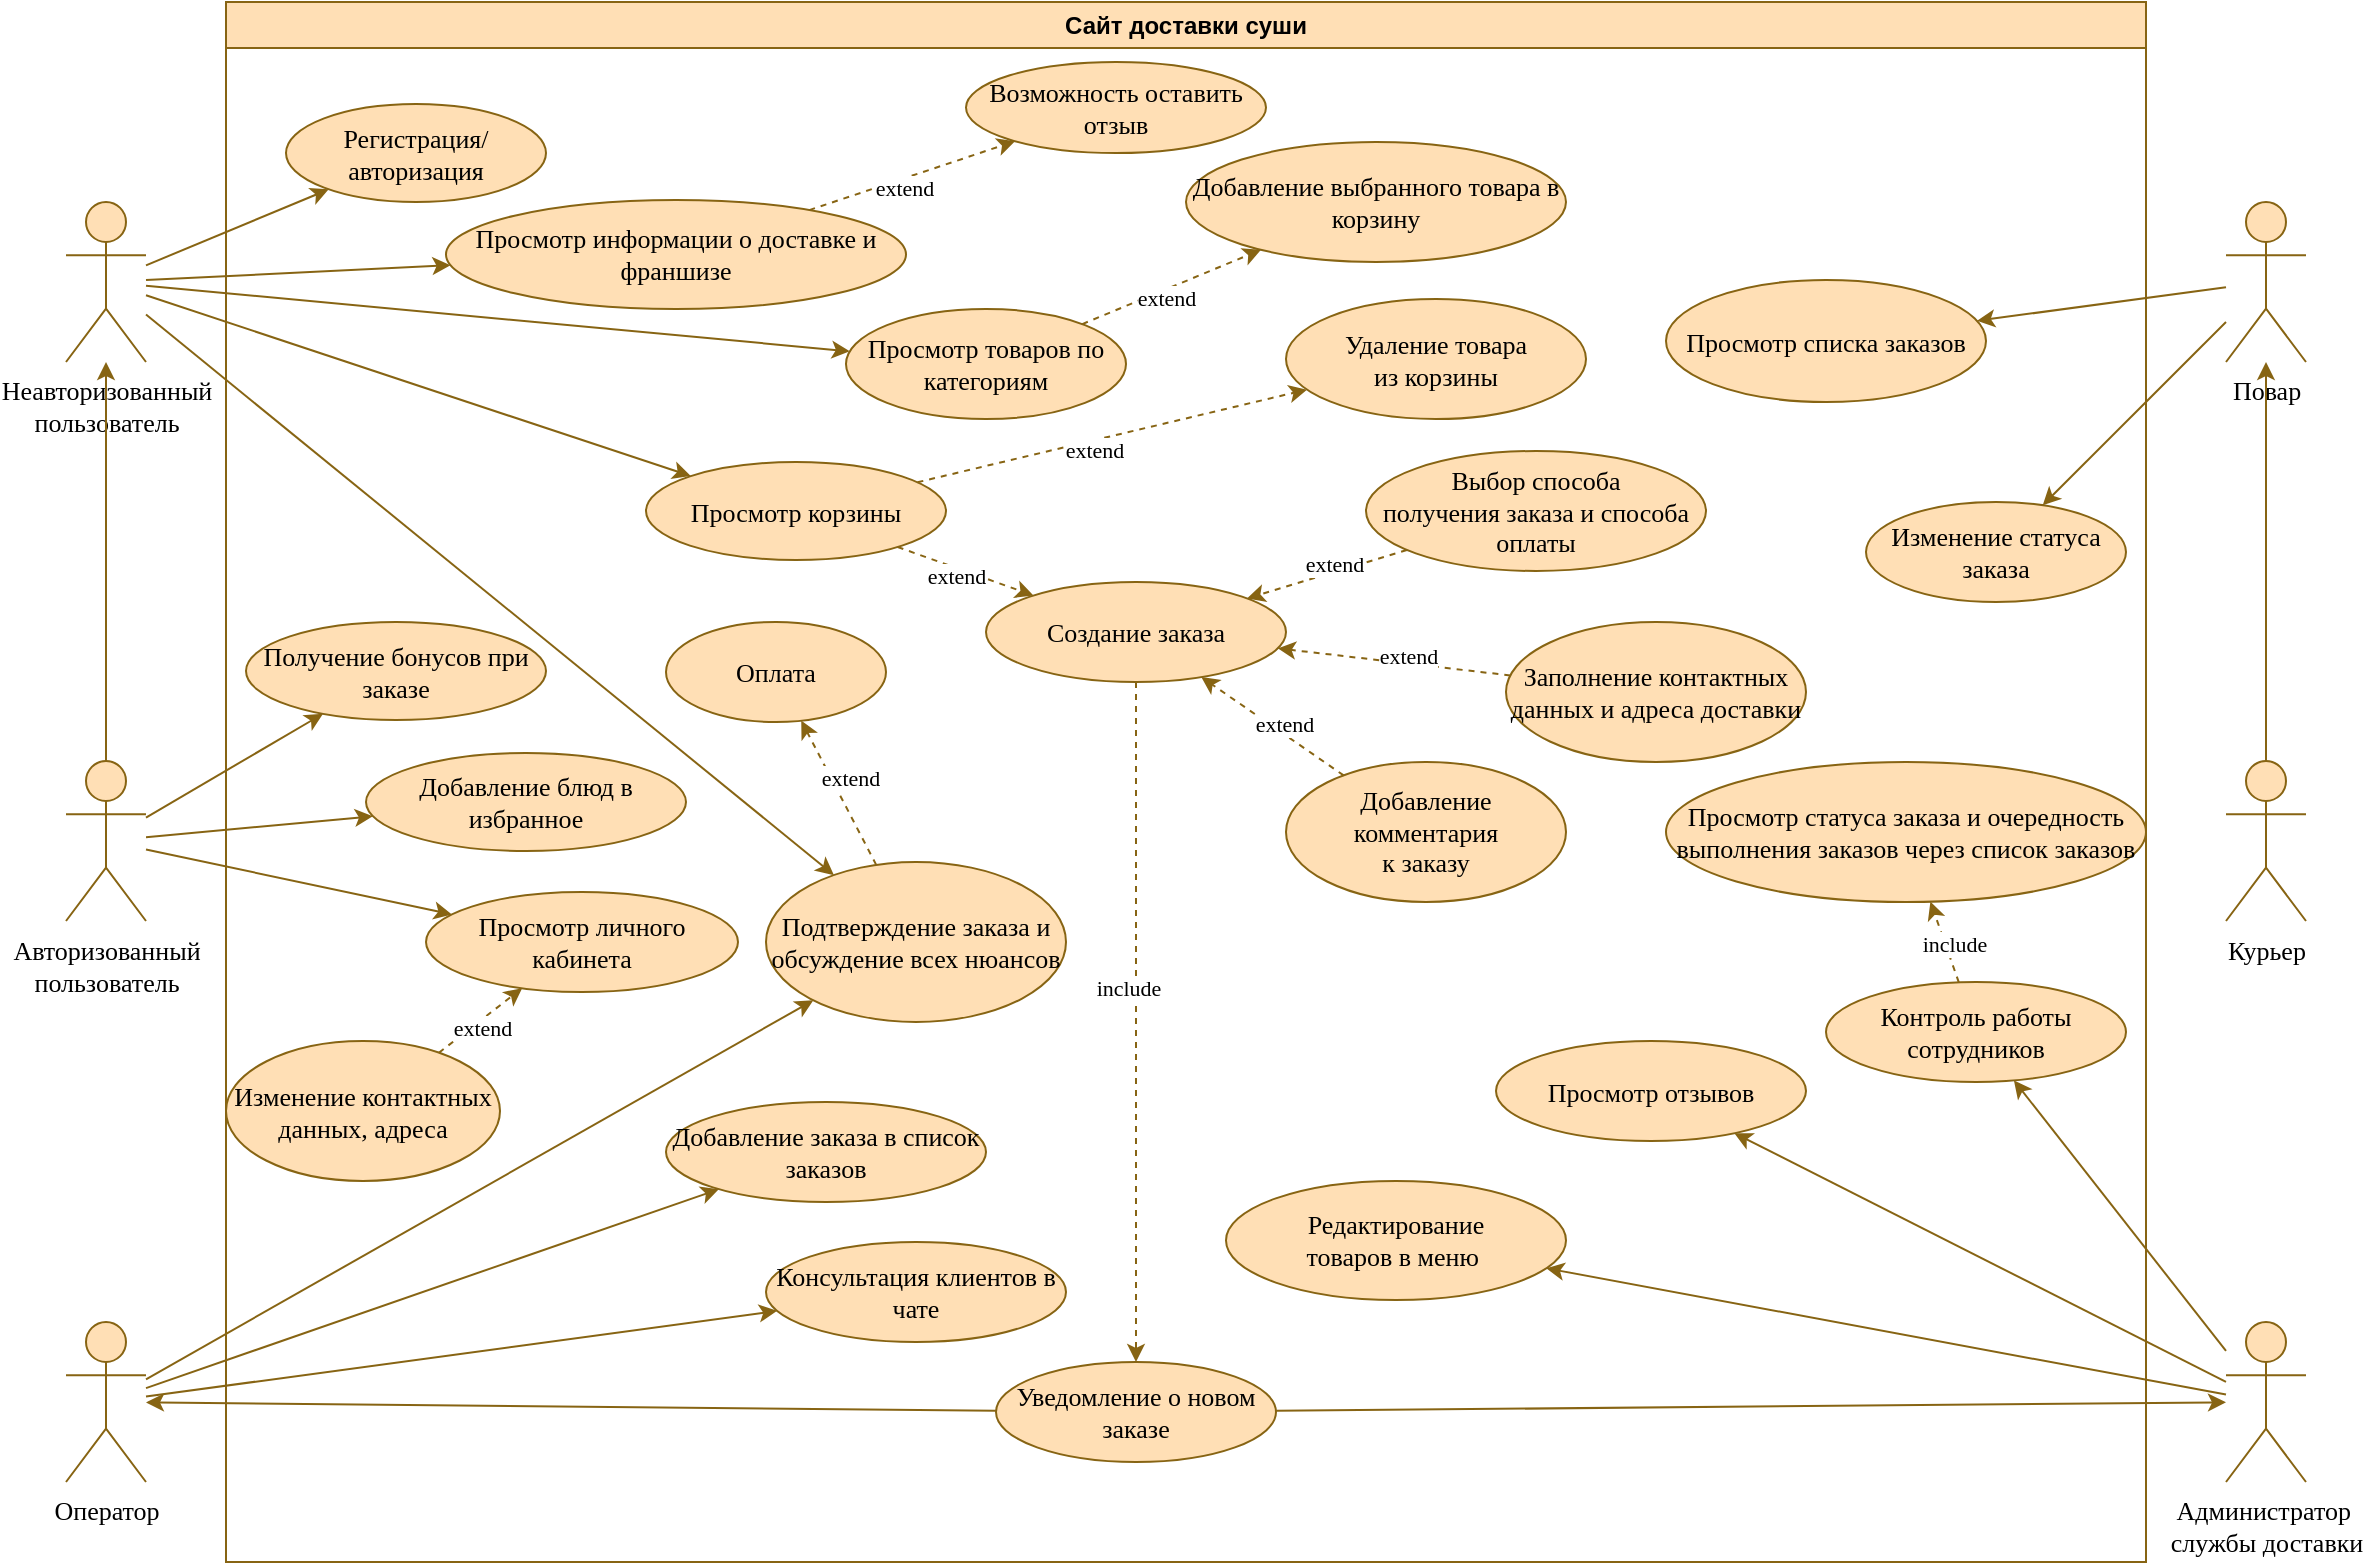 <mxfile version="20.7.4" type="github">
  <diagram id="hxLHo2L7IaXjg4xJ-ZwW" name="Диаграмма1 || Доставка Суши">
    <mxGraphModel dx="1542" dy="888" grid="1" gridSize="10" guides="1" tooltips="1" connect="1" arrows="1" fold="1" page="0" pageScale="1" pageWidth="827" pageHeight="1169" math="0" shadow="0">
      <root>
        <mxCell id="0" />
        <mxCell id="1" parent="0" />
        <mxCell id="1acgbRlPmdxegR5O_1QO-2" value="Сайт доставки суши" style="swimlane;whiteSpace=wrap;html=1;fillColor=#FFDFB5;strokeColor=#876413;" parent="1" vertex="1">
          <mxGeometry x="360" y="100" width="960" height="780" as="geometry" />
        </mxCell>
        <mxCell id="1acgbRlPmdxegR5O_1QO-3" value="&lt;font face=&quot;Verdana&quot; style=&quot;font-size: 13px;&quot;&gt;Просмотр товаров по категориям&lt;/font&gt;" style="ellipse;whiteSpace=wrap;html=1;strokeColor=#876413;fillColor=#FFDFB5;" parent="1acgbRlPmdxegR5O_1QO-2" vertex="1">
          <mxGeometry x="310" y="153.5" width="140" height="55" as="geometry" />
        </mxCell>
        <mxCell id="1acgbRlPmdxegR5O_1QO-4" value="&lt;font face=&quot;Verdana&quot; style=&quot;font-size: 13px;&quot;&gt;Добавление выбранного товара&amp;nbsp;в корзину&lt;/font&gt;" style="ellipse;whiteSpace=wrap;html=1;strokeColor=#876413;fillColor=#FFDFB5;" parent="1acgbRlPmdxegR5O_1QO-2" vertex="1">
          <mxGeometry x="480" y="70" width="190" height="60" as="geometry" />
        </mxCell>
        <mxCell id="1acgbRlPmdxegR5O_1QO-5" value="&lt;span style=&quot;font-family: Verdana; font-size: 13px;&quot;&gt;Просмотр корзины&lt;/span&gt;&lt;font face=&quot;Verdana&quot; style=&quot;font-size: 13px;&quot;&gt;&lt;br&gt;&lt;/font&gt;" style="ellipse;whiteSpace=wrap;html=1;strokeColor=#876413;fillColor=#FFDFB5;" parent="1acgbRlPmdxegR5O_1QO-2" vertex="1">
          <mxGeometry x="210" y="230" width="150" height="49" as="geometry" />
        </mxCell>
        <mxCell id="1acgbRlPmdxegR5O_1QO-6" value="&lt;font face=&quot;Verdana&quot; style=&quot;font-size: 13px;&quot;&gt;Создание заказа&lt;/font&gt;" style="ellipse;whiteSpace=wrap;html=1;strokeColor=#876413;fillColor=#FFDFB5;" parent="1acgbRlPmdxegR5O_1QO-2" vertex="1">
          <mxGeometry x="380" y="290" width="150" height="50" as="geometry" />
        </mxCell>
        <mxCell id="1acgbRlPmdxegR5O_1QO-7" value="&lt;span style=&quot;font-family: Verdana; font-size: 13px;&quot;&gt;Уведомление о новом заказе&lt;/span&gt;" style="ellipse;whiteSpace=wrap;html=1;strokeColor=#876413;fillColor=#FFDFB5;" parent="1acgbRlPmdxegR5O_1QO-2" vertex="1">
          <mxGeometry x="385" y="680" width="140" height="50" as="geometry" />
        </mxCell>
        <mxCell id="1acgbRlPmdxegR5O_1QO-8" value="" style="endArrow=classic;html=1;rounded=0;fontFamily=Verdana;fontSize=13;strokeColor=#876413;strokeWidth=1;dashed=1;" parent="1acgbRlPmdxegR5O_1QO-2" source="1acgbRlPmdxegR5O_1QO-3" target="1acgbRlPmdxegR5O_1QO-4" edge="1">
          <mxGeometry width="50" height="50" relative="1" as="geometry">
            <mxPoint x="604.717" y="373.726" as="sourcePoint" />
            <mxPoint x="425.955" y="396.625" as="targetPoint" />
          </mxGeometry>
        </mxCell>
        <mxCell id="1acgbRlPmdxegR5O_1QO-9" value="extend" style="edgeLabel;html=1;align=center;verticalAlign=middle;resizable=0;points=[];fontSize=11;fontFamily=Verdana;" parent="1acgbRlPmdxegR5O_1QO-8" vertex="1" connectable="0">
          <mxGeometry x="-0.104" y="-4" relative="1" as="geometry">
            <mxPoint as="offset" />
          </mxGeometry>
        </mxCell>
        <mxCell id="1acgbRlPmdxegR5O_1QO-10" value="" style="endArrow=classic;html=1;rounded=0;fontFamily=Verdana;fontSize=13;strokeColor=#876413;strokeWidth=1;dashed=1;" parent="1acgbRlPmdxegR5O_1QO-2" source="1acgbRlPmdxegR5O_1QO-5" target="1acgbRlPmdxegR5O_1QO-6" edge="1">
          <mxGeometry width="50" height="50" relative="1" as="geometry">
            <mxPoint x="614.717" y="383.726" as="sourcePoint" />
            <mxPoint x="450" y="190" as="targetPoint" />
          </mxGeometry>
        </mxCell>
        <mxCell id="1acgbRlPmdxegR5O_1QO-11" value="extend" style="edgeLabel;html=1;align=center;verticalAlign=middle;resizable=0;points=[];fontSize=11;fontFamily=Verdana;" parent="1acgbRlPmdxegR5O_1QO-10" vertex="1" connectable="0">
          <mxGeometry x="-0.104" y="-4" relative="1" as="geometry">
            <mxPoint as="offset" />
          </mxGeometry>
        </mxCell>
        <mxCell id="1acgbRlPmdxegR5O_1QO-12" value="&lt;font face=&quot;Verdana&quot; style=&quot;font-size: 13px;&quot;&gt;Регистрация/авторизация&lt;br&gt;&lt;/font&gt;" style="ellipse;whiteSpace=wrap;html=1;strokeColor=#876413;fillColor=#FFDFB5;" parent="1acgbRlPmdxegR5O_1QO-2" vertex="1">
          <mxGeometry x="30" y="51" width="130" height="49" as="geometry" />
        </mxCell>
        <mxCell id="1acgbRlPmdxegR5O_1QO-13" value="&lt;span style=&quot;font-family: Verdana; font-size: 13px;&quot;&gt;Контроль работы сотрудников&lt;/span&gt;" style="ellipse;whiteSpace=wrap;html=1;strokeColor=#876413;fillColor=#FFDFB5;" parent="1acgbRlPmdxegR5O_1QO-2" vertex="1">
          <mxGeometry x="800" y="490" width="150" height="50" as="geometry" />
        </mxCell>
        <mxCell id="1acgbRlPmdxegR5O_1QO-14" value="&lt;font face=&quot;Verdana&quot;&gt;&lt;span style=&quot;font-size: 13px;&quot;&gt;Редактирование &lt;br&gt;товаров в меню&amp;nbsp;&lt;/span&gt;&lt;/font&gt;" style="ellipse;whiteSpace=wrap;html=1;strokeColor=#876413;fillColor=#FFDFB5;" parent="1acgbRlPmdxegR5O_1QO-2" vertex="1">
          <mxGeometry x="500" y="589.5" width="170" height="59.5" as="geometry" />
        </mxCell>
        <mxCell id="1acgbRlPmdxegR5O_1QO-15" value="&lt;font face=&quot;Verdana&quot;&gt;&lt;span style=&quot;font-size: 13px;&quot;&gt;Подтверждение заказа и обсуждение всех нюансов&lt;/span&gt;&lt;/font&gt;" style="ellipse;whiteSpace=wrap;html=1;strokeColor=#876413;fillColor=#FFDFB5;" parent="1acgbRlPmdxegR5O_1QO-2" vertex="1">
          <mxGeometry x="270" y="430" width="150" height="80" as="geometry" />
        </mxCell>
        <mxCell id="1acgbRlPmdxegR5O_1QO-16" value="" style="endArrow=classic;html=1;rounded=0;fontFamily=Verdana;fontSize=13;strokeColor=#876413;strokeWidth=1;dashed=1;" parent="1acgbRlPmdxegR5O_1QO-2" source="1acgbRlPmdxegR5O_1QO-6" target="1acgbRlPmdxegR5O_1QO-7" edge="1">
          <mxGeometry width="50" height="50" relative="1" as="geometry">
            <mxPoint x="825" y="740" as="sourcePoint" />
            <mxPoint x="400.849" y="370.053" as="targetPoint" />
          </mxGeometry>
        </mxCell>
        <mxCell id="1acgbRlPmdxegR5O_1QO-17" value="include" style="edgeLabel;html=1;align=center;verticalAlign=middle;resizable=0;points=[];fontSize=11;fontFamily=Verdana;" parent="1acgbRlPmdxegR5O_1QO-16" vertex="1" connectable="0">
          <mxGeometry x="-0.104" y="-4" relative="1" as="geometry">
            <mxPoint as="offset" />
          </mxGeometry>
        </mxCell>
        <mxCell id="1acgbRlPmdxegR5O_1QO-18" value="&lt;span style=&quot;font-family: Verdana; font-size: 13px;&quot;&gt;Изменение статуса заказа&lt;/span&gt;" style="ellipse;whiteSpace=wrap;html=1;strokeColor=#876413;fillColor=#FFDFB5;" parent="1acgbRlPmdxegR5O_1QO-2" vertex="1">
          <mxGeometry x="820" y="250" width="130" height="50" as="geometry" />
        </mxCell>
        <mxCell id="1acgbRlPmdxegR5O_1QO-19" value="&lt;span style=&quot;font-family: Verdana; font-size: 13px;&quot;&gt;Просмотр списка заказов&lt;/span&gt;" style="ellipse;whiteSpace=wrap;html=1;strokeColor=#876413;fillColor=#FFDFB5;" parent="1acgbRlPmdxegR5O_1QO-2" vertex="1">
          <mxGeometry x="720" y="139" width="160" height="61" as="geometry" />
        </mxCell>
        <mxCell id="1acgbRlPmdxegR5O_1QO-20" value="&lt;font face=&quot;Verdana&quot; style=&quot;font-size: 13px;&quot;&gt;Просмотр информации о доставке и франшизе&lt;br&gt;&lt;/font&gt;" style="ellipse;whiteSpace=wrap;html=1;strokeColor=#876413;fillColor=#FFDFB5;" parent="1acgbRlPmdxegR5O_1QO-2" vertex="1">
          <mxGeometry x="110" y="99" width="230" height="54.5" as="geometry" />
        </mxCell>
        <mxCell id="1acgbRlPmdxegR5O_1QO-21" value="&lt;font face=&quot;Verdana&quot;&gt;&lt;span style=&quot;font-size: 13px;&quot;&gt;Возможность оставить отзыв&lt;/span&gt;&lt;/font&gt;" style="ellipse;whiteSpace=wrap;html=1;strokeColor=#876413;fillColor=#FFDFB5;" parent="1acgbRlPmdxegR5O_1QO-2" vertex="1">
          <mxGeometry x="370" y="30" width="150" height="45.5" as="geometry" />
        </mxCell>
        <mxCell id="1acgbRlPmdxegR5O_1QO-22" value="" style="endArrow=classic;html=1;rounded=0;fontFamily=Verdana;fontSize=13;strokeColor=#876413;strokeWidth=1;dashed=1;" parent="1acgbRlPmdxegR5O_1QO-2" source="1acgbRlPmdxegR5O_1QO-20" target="1acgbRlPmdxegR5O_1QO-21" edge="1">
          <mxGeometry width="50" height="50" relative="1" as="geometry">
            <mxPoint x="483.703" y="337.135" as="sourcePoint" />
            <mxPoint x="550" y="120" as="targetPoint" />
          </mxGeometry>
        </mxCell>
        <mxCell id="1acgbRlPmdxegR5O_1QO-23" value="extend" style="edgeLabel;html=1;align=center;verticalAlign=middle;resizable=0;points=[];fontSize=11;fontFamily=Verdana;" parent="1acgbRlPmdxegR5O_1QO-22" vertex="1" connectable="0">
          <mxGeometry x="-0.104" y="-4" relative="1" as="geometry">
            <mxPoint as="offset" />
          </mxGeometry>
        </mxCell>
        <mxCell id="1acgbRlPmdxegR5O_1QO-24" value="&lt;font face=&quot;Verdana&quot; style=&quot;font-size: 13px;&quot;&gt;Удаление товара &lt;br&gt;из корзины&lt;/font&gt;" style="ellipse;whiteSpace=wrap;html=1;strokeColor=#876413;fillColor=#FFDFB5;" parent="1acgbRlPmdxegR5O_1QO-2" vertex="1">
          <mxGeometry x="530" y="148.5" width="150" height="60" as="geometry" />
        </mxCell>
        <mxCell id="1acgbRlPmdxegR5O_1QO-25" value="" style="endArrow=classic;html=1;rounded=0;fontFamily=Verdana;fontSize=13;strokeColor=#876413;strokeWidth=1;dashed=1;" parent="1acgbRlPmdxegR5O_1QO-2" source="1acgbRlPmdxegR5O_1QO-5" target="1acgbRlPmdxegR5O_1QO-24" edge="1">
          <mxGeometry width="50" height="50" relative="1" as="geometry">
            <mxPoint x="401.927" y="189.059" as="sourcePoint" />
            <mxPoint x="540" y="210" as="targetPoint" />
          </mxGeometry>
        </mxCell>
        <mxCell id="1acgbRlPmdxegR5O_1QO-26" value="extend" style="edgeLabel;html=1;align=center;verticalAlign=middle;resizable=0;points=[];fontSize=11;fontFamily=Verdana;" parent="1acgbRlPmdxegR5O_1QO-25" vertex="1" connectable="0">
          <mxGeometry x="-0.104" y="-4" relative="1" as="geometry">
            <mxPoint as="offset" />
          </mxGeometry>
        </mxCell>
        <mxCell id="1acgbRlPmdxegR5O_1QO-27" value="&lt;font face=&quot;Verdana&quot;&gt;&lt;span style=&quot;font-size: 13px;&quot;&gt;Заполнение контактных данных и адреса доставки&lt;/span&gt;&lt;/font&gt;" style="ellipse;whiteSpace=wrap;html=1;strokeColor=#876413;fillColor=#FFDFB5;" parent="1acgbRlPmdxegR5O_1QO-2" vertex="1">
          <mxGeometry x="640" y="310" width="150" height="70" as="geometry" />
        </mxCell>
        <mxCell id="1acgbRlPmdxegR5O_1QO-28" value="" style="endArrow=classic;html=1;rounded=0;fontFamily=Verdana;fontSize=13;strokeColor=#876413;strokeWidth=1;dashed=1;" parent="1acgbRlPmdxegR5O_1QO-2" source="1acgbRlPmdxegR5O_1QO-27" target="1acgbRlPmdxegR5O_1QO-6" edge="1">
          <mxGeometry width="50" height="50" relative="1" as="geometry">
            <mxPoint x="720" y="290" as="sourcePoint" />
            <mxPoint x="489.101" y="360.228" as="targetPoint" />
          </mxGeometry>
        </mxCell>
        <mxCell id="1acgbRlPmdxegR5O_1QO-29" value="extend" style="edgeLabel;html=1;align=center;verticalAlign=middle;resizable=0;points=[];fontSize=11;fontFamily=Verdana;" parent="1acgbRlPmdxegR5O_1QO-28" vertex="1" connectable="0">
          <mxGeometry x="-0.104" y="-4" relative="1" as="geometry">
            <mxPoint as="offset" />
          </mxGeometry>
        </mxCell>
        <mxCell id="1acgbRlPmdxegR5O_1QO-30" value="&lt;font face=&quot;Verdana&quot;&gt;&lt;span style=&quot;font-size: 13px;&quot;&gt;Добавление комментария &lt;br&gt;к заказу&lt;/span&gt;&lt;/font&gt;" style="ellipse;whiteSpace=wrap;html=1;strokeColor=#876413;fillColor=#FFDFB5;" parent="1acgbRlPmdxegR5O_1QO-2" vertex="1">
          <mxGeometry x="530" y="380" width="140" height="70" as="geometry" />
        </mxCell>
        <mxCell id="1acgbRlPmdxegR5O_1QO-31" value="" style="endArrow=classic;html=1;rounded=0;fontFamily=Verdana;fontSize=13;strokeColor=#876413;strokeWidth=1;dashed=1;" parent="1acgbRlPmdxegR5O_1QO-2" source="1acgbRlPmdxegR5O_1QO-30" target="1acgbRlPmdxegR5O_1QO-6" edge="1">
          <mxGeometry width="50" height="50" relative="1" as="geometry">
            <mxPoint x="578.62" y="274.82" as="sourcePoint" />
            <mxPoint x="640.005" y="415.175" as="targetPoint" />
          </mxGeometry>
        </mxCell>
        <mxCell id="1acgbRlPmdxegR5O_1QO-32" value="extend" style="edgeLabel;html=1;align=center;verticalAlign=middle;resizable=0;points=[];fontSize=11;fontFamily=Verdana;" parent="1acgbRlPmdxegR5O_1QO-31" vertex="1" connectable="0">
          <mxGeometry x="-0.104" y="-4" relative="1" as="geometry">
            <mxPoint as="offset" />
          </mxGeometry>
        </mxCell>
        <mxCell id="1acgbRlPmdxegR5O_1QO-33" value="&lt;font face=&quot;Verdana&quot;&gt;&lt;span style=&quot;font-size: 13px;&quot;&gt;Выбор способа &lt;br&gt;получения заказа и способа оплаты&lt;br&gt;&lt;/span&gt;&lt;/font&gt;" style="ellipse;whiteSpace=wrap;html=1;strokeColor=#876413;fillColor=#FFDFB5;" parent="1acgbRlPmdxegR5O_1QO-2" vertex="1">
          <mxGeometry x="570" y="224.5" width="170" height="60" as="geometry" />
        </mxCell>
        <mxCell id="1acgbRlPmdxegR5O_1QO-34" value="" style="endArrow=classic;html=1;rounded=0;fontFamily=Verdana;fontSize=13;strokeColor=#876413;strokeWidth=1;dashed=1;" parent="1acgbRlPmdxegR5O_1QO-2" source="1acgbRlPmdxegR5O_1QO-33" target="1acgbRlPmdxegR5O_1QO-6" edge="1">
          <mxGeometry width="50" height="50" relative="1" as="geometry">
            <mxPoint x="711.202" y="390.542" as="sourcePoint" />
            <mxPoint x="608.941" y="384.185" as="targetPoint" />
          </mxGeometry>
        </mxCell>
        <mxCell id="1acgbRlPmdxegR5O_1QO-35" value="extend" style="edgeLabel;html=1;align=center;verticalAlign=middle;resizable=0;points=[];fontSize=11;fontFamily=Verdana;" parent="1acgbRlPmdxegR5O_1QO-34" vertex="1" connectable="0">
          <mxGeometry x="-0.104" y="-4" relative="1" as="geometry">
            <mxPoint as="offset" />
          </mxGeometry>
        </mxCell>
        <mxCell id="1acgbRlPmdxegR5O_1QO-36" value="&lt;font face=&quot;Verdana&quot; style=&quot;font-size: 13px;&quot;&gt;Получение бонусов при заказе&lt;br&gt;&lt;/font&gt;" style="ellipse;whiteSpace=wrap;html=1;strokeColor=#876413;fillColor=#FFDFB5;" parent="1acgbRlPmdxegR5O_1QO-2" vertex="1">
          <mxGeometry x="10" y="310" width="150" height="49" as="geometry" />
        </mxCell>
        <mxCell id="1acgbRlPmdxegR5O_1QO-37" value="&lt;font face=&quot;Verdana&quot; style=&quot;font-size: 13px;&quot;&gt;Добавление блюд в избранное&lt;br&gt;&lt;/font&gt;" style="ellipse;whiteSpace=wrap;html=1;strokeColor=#876413;fillColor=#FFDFB5;" parent="1acgbRlPmdxegR5O_1QO-2" vertex="1">
          <mxGeometry x="70" y="375.5" width="160" height="49" as="geometry" />
        </mxCell>
        <mxCell id="1acgbRlPmdxegR5O_1QO-38" value="&lt;font face=&quot;Verdana&quot; style=&quot;font-size: 13px;&quot;&gt;Просмотр личного кабинета&lt;br&gt;&lt;/font&gt;" style="ellipse;whiteSpace=wrap;html=1;strokeColor=#876413;fillColor=#FFDFB5;" parent="1acgbRlPmdxegR5O_1QO-2" vertex="1">
          <mxGeometry x="100" y="445" width="156" height="50" as="geometry" />
        </mxCell>
        <mxCell id="1acgbRlPmdxegR5O_1QO-39" value="&lt;font face=&quot;Verdana&quot;&gt;&lt;span style=&quot;font-size: 13px;&quot;&gt;Изменение контактных данных, адреса&lt;/span&gt;&lt;/font&gt;" style="ellipse;whiteSpace=wrap;html=1;strokeColor=#876413;fillColor=#FFDFB5;" parent="1acgbRlPmdxegR5O_1QO-2" vertex="1">
          <mxGeometry y="519.5" width="137" height="70" as="geometry" />
        </mxCell>
        <mxCell id="1acgbRlPmdxegR5O_1QO-40" value="" style="endArrow=classic;html=1;rounded=0;fontFamily=Verdana;fontSize=13;strokeColor=#876413;strokeWidth=1;dashed=1;" parent="1acgbRlPmdxegR5O_1QO-2" source="1acgbRlPmdxegR5O_1QO-39" target="1acgbRlPmdxegR5O_1QO-38" edge="1">
          <mxGeometry width="50" height="50" relative="1" as="geometry">
            <mxPoint x="-124.28" y="456.534" as="sourcePoint" />
            <mxPoint x="-280" y="330" as="targetPoint" />
          </mxGeometry>
        </mxCell>
        <mxCell id="1acgbRlPmdxegR5O_1QO-41" value="extend" style="edgeLabel;html=1;align=center;verticalAlign=middle;resizable=0;points=[];fontSize=11;fontFamily=Verdana;" parent="1acgbRlPmdxegR5O_1QO-40" vertex="1" connectable="0">
          <mxGeometry x="-0.104" y="-4" relative="1" as="geometry">
            <mxPoint y="-1" as="offset" />
          </mxGeometry>
        </mxCell>
        <mxCell id="1acgbRlPmdxegR5O_1QO-42" value="&lt;font face=&quot;Verdana&quot;&gt;&lt;span style=&quot;font-size: 13px;&quot;&gt;Добавление заказа в список заказов&lt;br&gt;&lt;/span&gt;&lt;/font&gt;" style="ellipse;whiteSpace=wrap;html=1;strokeColor=#876413;fillColor=#FFDFB5;" parent="1acgbRlPmdxegR5O_1QO-2" vertex="1">
          <mxGeometry x="220" y="550" width="160" height="50" as="geometry" />
        </mxCell>
        <mxCell id="1acgbRlPmdxegR5O_1QO-43" value="&lt;font face=&quot;Verdana&quot;&gt;&lt;span style=&quot;font-size: 13px;&quot;&gt;Консультация клиентов в чате&lt;/span&gt;&lt;br&gt;&lt;/font&gt;" style="ellipse;whiteSpace=wrap;html=1;strokeColor=#876413;fillColor=#FFDFB5;" parent="1acgbRlPmdxegR5O_1QO-2" vertex="1">
          <mxGeometry x="270" y="620" width="150" height="50" as="geometry" />
        </mxCell>
        <mxCell id="1acgbRlPmdxegR5O_1QO-44" value="&lt;font face=&quot;Verdana&quot;&gt;&lt;span style=&quot;font-size: 13px;&quot;&gt;Просмотр статуса заказа и очередность выполнения заказов через список заказов&lt;/span&gt;&lt;/font&gt;" style="ellipse;whiteSpace=wrap;html=1;strokeColor=#876413;fillColor=#FFDFB5;" parent="1acgbRlPmdxegR5O_1QO-2" vertex="1">
          <mxGeometry x="720" y="380" width="240" height="70" as="geometry" />
        </mxCell>
        <mxCell id="1acgbRlPmdxegR5O_1QO-45" value="" style="endArrow=classic;html=1;rounded=0;fontFamily=Verdana;fontSize=13;strokeColor=#876413;strokeWidth=1;dashed=1;" parent="1acgbRlPmdxegR5O_1QO-2" source="1acgbRlPmdxegR5O_1QO-13" target="1acgbRlPmdxegR5O_1QO-44" edge="1">
          <mxGeometry width="50" height="50" relative="1" as="geometry">
            <mxPoint x="524.95" y="610" as="sourcePoint" />
            <mxPoint x="570.001" y="751.381" as="targetPoint" />
          </mxGeometry>
        </mxCell>
        <mxCell id="1acgbRlPmdxegR5O_1QO-46" value="include" style="edgeLabel;html=1;align=center;verticalAlign=middle;resizable=0;points=[];fontSize=11;fontFamily=Verdana;" parent="1acgbRlPmdxegR5O_1QO-45" vertex="1" connectable="0">
          <mxGeometry x="-0.104" y="-4" relative="1" as="geometry">
            <mxPoint as="offset" />
          </mxGeometry>
        </mxCell>
        <mxCell id="1acgbRlPmdxegR5O_1QO-56" value="&lt;font face=&quot;Verdana&quot;&gt;&lt;span style=&quot;font-size: 13px;&quot;&gt;Оплата&lt;/span&gt;&lt;/font&gt;" style="ellipse;whiteSpace=wrap;html=1;strokeColor=#876413;fillColor=#FFDFB5;" parent="1acgbRlPmdxegR5O_1QO-2" vertex="1">
          <mxGeometry x="220" y="310" width="110" height="50" as="geometry" />
        </mxCell>
        <mxCell id="1acgbRlPmdxegR5O_1QO-57" value="" style="endArrow=classic;html=1;rounded=0;fontFamily=Verdana;fontSize=13;strokeColor=#876413;strokeWidth=1;dashed=1;" parent="1acgbRlPmdxegR5O_1QO-2" source="1acgbRlPmdxegR5O_1QO-15" target="1acgbRlPmdxegR5O_1QO-56" edge="1">
          <mxGeometry width="50" height="50" relative="1" as="geometry">
            <mxPoint x="388.381" y="414.122" as="sourcePoint" />
            <mxPoint x="270" y="400" as="targetPoint" />
          </mxGeometry>
        </mxCell>
        <mxCell id="1acgbRlPmdxegR5O_1QO-58" value="extend" style="edgeLabel;html=1;align=center;verticalAlign=middle;resizable=0;points=[];fontSize=11;fontFamily=Verdana;" parent="1acgbRlPmdxegR5O_1QO-57" vertex="1" connectable="0">
          <mxGeometry x="-0.104" y="-4" relative="1" as="geometry">
            <mxPoint y="-9" as="offset" />
          </mxGeometry>
        </mxCell>
        <mxCell id="DIIWGWlUNtCk0ej_MEeX-1" value="&lt;font face=&quot;Verdana&quot;&gt;&lt;span style=&quot;font-size: 13px;&quot;&gt;Просмотр отзывов&lt;/span&gt;&lt;/font&gt;" style="ellipse;whiteSpace=wrap;html=1;strokeColor=#876413;fillColor=#FFDFB5;" vertex="1" parent="1acgbRlPmdxegR5O_1QO-2">
          <mxGeometry x="635" y="519.5" width="155" height="50" as="geometry" />
        </mxCell>
        <mxCell id="1acgbRlPmdxegR5O_1QO-59" value="" style="endArrow=classic;html=1;rounded=0;fontFamily=Verdana;fontSize=13;strokeColor=#876413;strokeWidth=1;" parent="1" source="1acgbRlPmdxegR5O_1QO-60" target="1acgbRlPmdxegR5O_1QO-3" edge="1">
          <mxGeometry width="50" height="50" relative="1" as="geometry">
            <mxPoint x="570" y="310" as="sourcePoint" />
            <mxPoint x="540" y="140" as="targetPoint" />
          </mxGeometry>
        </mxCell>
        <mxCell id="1acgbRlPmdxegR5O_1QO-60" value="Неавторизованный&lt;br&gt;пользователь" style="shape=umlActor;verticalLabelPosition=bottom;verticalAlign=top;html=1;outlineConnect=0;strokeColor=#876413;fontFamily=Verdana;fontSize=13;fillColor=#FFDFB5;" parent="1" vertex="1">
          <mxGeometry x="280" y="200" width="40" height="80" as="geometry" />
        </mxCell>
        <mxCell id="1acgbRlPmdxegR5O_1QO-61" value="Оператор" style="shape=umlActor;verticalLabelPosition=bottom;verticalAlign=top;html=1;outlineConnect=0;strokeColor=#876413;fontFamily=Verdana;fontSize=13;fillColor=#FFDFB5;" parent="1" vertex="1">
          <mxGeometry x="280" y="760" width="40" height="80" as="geometry" />
        </mxCell>
        <mxCell id="1acgbRlPmdxegR5O_1QO-62" value="Курьер" style="shape=umlActor;verticalLabelPosition=bottom;verticalAlign=top;html=1;outlineConnect=0;strokeColor=#876413;fontFamily=Verdana;fontSize=13;fillColor=#FFDFB5;" parent="1" vertex="1">
          <mxGeometry x="1360" y="479.5" width="40" height="80" as="geometry" />
        </mxCell>
        <mxCell id="1acgbRlPmdxegR5O_1QO-63" value="Администратор&amp;nbsp;&lt;br&gt;службы доставки" style="shape=umlActor;verticalLabelPosition=bottom;verticalAlign=top;html=1;outlineConnect=0;strokeColor=#876413;fontFamily=Verdana;fontSize=13;fillColor=#FFDFB5;" parent="1" vertex="1">
          <mxGeometry x="1360" y="760" width="40" height="80" as="geometry" />
        </mxCell>
        <mxCell id="1acgbRlPmdxegR5O_1QO-64" value="" style="endArrow=classic;html=1;rounded=0;fontFamily=Verdana;fontSize=13;strokeColor=#876413;strokeWidth=1;" parent="1" source="1acgbRlPmdxegR5O_1QO-60" target="1acgbRlPmdxegR5O_1QO-5" edge="1">
          <mxGeometry width="50" height="50" relative="1" as="geometry">
            <mxPoint x="580" y="326.226" as="sourcePoint" />
            <mxPoint x="757.168" y="292.799" as="targetPoint" />
          </mxGeometry>
        </mxCell>
        <mxCell id="1acgbRlPmdxegR5O_1QO-65" value="" style="endArrow=classic;html=1;rounded=0;fontFamily=Verdana;fontSize=13;strokeColor=#876413;strokeWidth=1;" parent="1" source="1acgbRlPmdxegR5O_1QO-60" target="1acgbRlPmdxegR5O_1QO-12" edge="1">
          <mxGeometry width="50" height="50" relative="1" as="geometry">
            <mxPoint x="570" y="317.985" as="sourcePoint" />
            <mxPoint x="733.165" y="301.543" as="targetPoint" />
          </mxGeometry>
        </mxCell>
        <mxCell id="1acgbRlPmdxegR5O_1QO-66" value="" style="endArrow=classic;html=1;rounded=0;fontFamily=Verdana;fontSize=13;strokeColor=#876413;strokeWidth=1;" parent="1" source="1acgbRlPmdxegR5O_1QO-63" target="1acgbRlPmdxegR5O_1QO-13" edge="1">
          <mxGeometry width="50" height="50" relative="1" as="geometry">
            <mxPoint x="1099.44" y="215" as="sourcePoint" />
            <mxPoint x="1149.44" y="295" as="targetPoint" />
          </mxGeometry>
        </mxCell>
        <mxCell id="1acgbRlPmdxegR5O_1QO-67" value="" style="endArrow=classic;html=1;rounded=0;fontFamily=Verdana;fontSize=13;strokeColor=#876413;strokeWidth=1;" parent="1" source="1acgbRlPmdxegR5O_1QO-7" target="1acgbRlPmdxegR5O_1QO-61" edge="1">
          <mxGeometry width="50" height="50" relative="1" as="geometry">
            <mxPoint x="570" y="323.636" as="sourcePoint" />
            <mxPoint x="736.408" y="353.893" as="targetPoint" />
          </mxGeometry>
        </mxCell>
        <mxCell id="1acgbRlPmdxegR5O_1QO-68" value="" style="endArrow=classic;html=1;rounded=0;fontFamily=Verdana;fontSize=13;strokeColor=#876413;strokeWidth=1;" parent="1" source="1acgbRlPmdxegR5O_1QO-7" target="1acgbRlPmdxegR5O_1QO-63" edge="1">
          <mxGeometry width="50" height="50" relative="1" as="geometry">
            <mxPoint x="1259.895" y="908.63" as="sourcePoint" />
            <mxPoint x="1003.738" y="415.358" as="targetPoint" />
          </mxGeometry>
        </mxCell>
        <mxCell id="1acgbRlPmdxegR5O_1QO-69" value="" style="endArrow=classic;html=1;rounded=0;fontFamily=Verdana;fontSize=13;strokeColor=#876413;strokeWidth=1;" parent="1" source="1acgbRlPmdxegR5O_1QO-63" target="1acgbRlPmdxegR5O_1QO-14" edge="1">
          <mxGeometry width="50" height="50" relative="1" as="geometry">
            <mxPoint x="1429.44" y="256.05" as="sourcePoint" />
            <mxPoint x="1259.472" y="179.992" as="targetPoint" />
          </mxGeometry>
        </mxCell>
        <mxCell id="1acgbRlPmdxegR5O_1QO-70" value="" style="endArrow=classic;html=1;rounded=0;fontFamily=Verdana;fontSize=13;strokeColor=#876413;strokeWidth=1;" parent="1" source="1acgbRlPmdxegR5O_1QO-61" target="1acgbRlPmdxegR5O_1QO-15" edge="1">
          <mxGeometry width="50" height="50" relative="1" as="geometry">
            <mxPoint x="756.567" y="634.428" as="sourcePoint" />
            <mxPoint x="570.0" y="603.333" as="targetPoint" />
          </mxGeometry>
        </mxCell>
        <mxCell id="1acgbRlPmdxegR5O_1QO-71" value="" style="endArrow=classic;html=1;rounded=0;fontFamily=Verdana;fontSize=13;strokeColor=#876413;strokeWidth=1;" parent="1" source="1acgbRlPmdxegR5O_1QO-60" target="1acgbRlPmdxegR5O_1QO-15" edge="1">
          <mxGeometry width="50" height="50" relative="1" as="geometry">
            <mxPoint x="766.567" y="644.428" as="sourcePoint" />
            <mxPoint x="570" y="460" as="targetPoint" />
          </mxGeometry>
        </mxCell>
        <mxCell id="1acgbRlPmdxegR5O_1QO-72" value="Повар" style="shape=umlActor;verticalLabelPosition=bottom;verticalAlign=top;html=1;outlineConnect=0;strokeColor=#876413;fontFamily=Verdana;fontSize=13;fillColor=#FFDFB5;" parent="1" vertex="1">
          <mxGeometry x="1360" y="200" width="40" height="80" as="geometry" />
        </mxCell>
        <mxCell id="1acgbRlPmdxegR5O_1QO-73" value="" style="endArrow=classic;html=1;rounded=0;fontFamily=Verdana;fontSize=13;strokeColor=#876413;strokeWidth=1;" parent="1" source="1acgbRlPmdxegR5O_1QO-72" target="1acgbRlPmdxegR5O_1QO-18" edge="1">
          <mxGeometry width="50" height="50" relative="1" as="geometry">
            <mxPoint x="1159.44" y="765" as="sourcePoint" />
            <mxPoint x="1139.44" y="645" as="targetPoint" />
          </mxGeometry>
        </mxCell>
        <mxCell id="1acgbRlPmdxegR5O_1QO-74" value="" style="endArrow=classic;html=1;rounded=0;fontFamily=Verdana;fontSize=13;strokeColor=#876413;strokeWidth=1;" parent="1" source="1acgbRlPmdxegR5O_1QO-72" target="1acgbRlPmdxegR5O_1QO-19" edge="1">
          <mxGeometry width="50" height="50" relative="1" as="geometry">
            <mxPoint x="1449.44" y="695" as="sourcePoint" />
            <mxPoint x="1239.44" y="785" as="targetPoint" />
          </mxGeometry>
        </mxCell>
        <mxCell id="1acgbRlPmdxegR5O_1QO-75" value="" style="endArrow=classic;html=1;rounded=0;fontFamily=Verdana;fontSize=13;strokeColor=#876413;strokeWidth=1;" parent="1" source="1acgbRlPmdxegR5O_1QO-62" target="1acgbRlPmdxegR5O_1QO-72" edge="1">
          <mxGeometry width="50" height="50" relative="1" as="geometry">
            <mxPoint x="810.56" y="440.85" as="sourcePoint" />
            <mxPoint x="1137.575" y="637.208" as="targetPoint" />
          </mxGeometry>
        </mxCell>
        <mxCell id="1acgbRlPmdxegR5O_1QO-76" value="Авторизованный&lt;br&gt;пользователь" style="shape=umlActor;verticalLabelPosition=bottom;verticalAlign=top;html=1;outlineConnect=0;strokeColor=#876413;fontFamily=Verdana;fontSize=13;fillColor=#FFDFB5;" parent="1" vertex="1">
          <mxGeometry x="280" y="479.5" width="40" height="80" as="geometry" />
        </mxCell>
        <mxCell id="1acgbRlPmdxegR5O_1QO-77" value="" style="endArrow=classic;html=1;rounded=0;fontFamily=Verdana;fontSize=13;strokeColor=#876413;strokeWidth=1;" parent="1" source="1acgbRlPmdxegR5O_1QO-60" target="1acgbRlPmdxegR5O_1QO-20" edge="1">
          <mxGeometry width="50" height="50" relative="1" as="geometry">
            <mxPoint x="320.0" y="270" as="sourcePoint" />
            <mxPoint x="720.0" y="270" as="targetPoint" />
          </mxGeometry>
        </mxCell>
        <mxCell id="1acgbRlPmdxegR5O_1QO-78" value="" style="endArrow=classic;html=1;rounded=0;fontFamily=Verdana;fontSize=13;strokeColor=#876413;strokeWidth=1;" parent="1" source="1acgbRlPmdxegR5O_1QO-76" target="1acgbRlPmdxegR5O_1QO-60" edge="1">
          <mxGeometry width="50" height="50" relative="1" as="geometry">
            <mxPoint x="260.0" y="943.203" as="sourcePoint" />
            <mxPoint x="500.66" y="861.42" as="targetPoint" />
          </mxGeometry>
        </mxCell>
        <mxCell id="1acgbRlPmdxegR5O_1QO-79" value="" style="endArrow=classic;html=1;rounded=0;fontFamily=Verdana;fontSize=13;strokeColor=#876413;strokeWidth=1;" parent="1" source="1acgbRlPmdxegR5O_1QO-76" target="1acgbRlPmdxegR5O_1QO-36" edge="1">
          <mxGeometry width="50" height="50" relative="1" as="geometry">
            <mxPoint x="410.0" y="564.997" as="sourcePoint" />
            <mxPoint x="833.165" y="616.813" as="targetPoint" />
          </mxGeometry>
        </mxCell>
        <mxCell id="1acgbRlPmdxegR5O_1QO-80" value="" style="endArrow=classic;html=1;rounded=0;fontFamily=Verdana;fontSize=13;strokeColor=#876413;strokeWidth=1;" parent="1" source="1acgbRlPmdxegR5O_1QO-76" target="1acgbRlPmdxegR5O_1QO-37" edge="1">
          <mxGeometry width="50" height="50" relative="1" as="geometry">
            <mxPoint x="390.0" y="578.727" as="sourcePoint" />
            <mxPoint x="813.165" y="630.543" as="targetPoint" />
          </mxGeometry>
        </mxCell>
        <mxCell id="1acgbRlPmdxegR5O_1QO-81" value="" style="endArrow=classic;html=1;rounded=0;fontFamily=Verdana;fontSize=13;strokeColor=#876413;strokeWidth=1;" parent="1" source="1acgbRlPmdxegR5O_1QO-76" target="1acgbRlPmdxegR5O_1QO-38" edge="1">
          <mxGeometry width="50" height="50" relative="1" as="geometry">
            <mxPoint x="420.0" y="584.997" as="sourcePoint" />
            <mxPoint x="843.165" y="636.813" as="targetPoint" />
          </mxGeometry>
        </mxCell>
        <mxCell id="1acgbRlPmdxegR5O_1QO-82" value="" style="endArrow=classic;html=1;rounded=0;fontFamily=Verdana;fontSize=13;strokeColor=#876413;strokeWidth=1;" parent="1" source="1acgbRlPmdxegR5O_1QO-61" target="1acgbRlPmdxegR5O_1QO-42" edge="1">
          <mxGeometry width="50" height="50" relative="1" as="geometry">
            <mxPoint x="320.0" y="937.927" as="sourcePoint" />
            <mxPoint x="805.31" y="644.961" as="targetPoint" />
          </mxGeometry>
        </mxCell>
        <mxCell id="1acgbRlPmdxegR5O_1QO-83" value="" style="endArrow=classic;html=1;rounded=0;fontFamily=Verdana;fontSize=13;strokeColor=#876413;strokeWidth=1;" parent="1" source="1acgbRlPmdxegR5O_1QO-61" target="1acgbRlPmdxegR5O_1QO-43" edge="1">
          <mxGeometry width="50" height="50" relative="1" as="geometry">
            <mxPoint x="320.0" y="946.436" as="sourcePoint" />
            <mxPoint x="605.977" y="895.472" as="targetPoint" />
          </mxGeometry>
        </mxCell>
        <mxCell id="DIIWGWlUNtCk0ej_MEeX-2" value="" style="endArrow=classic;html=1;rounded=0;fontFamily=Verdana;fontSize=13;strokeColor=#876413;strokeWidth=1;" edge="1" parent="1" source="1acgbRlPmdxegR5O_1QO-63" target="DIIWGWlUNtCk0ej_MEeX-1">
          <mxGeometry width="50" height="50" relative="1" as="geometry">
            <mxPoint x="1370" y="806.061" as="sourcePoint" />
            <mxPoint x="1259.447" y="784.287" as="targetPoint" />
          </mxGeometry>
        </mxCell>
      </root>
    </mxGraphModel>
  </diagram>
</mxfile>
